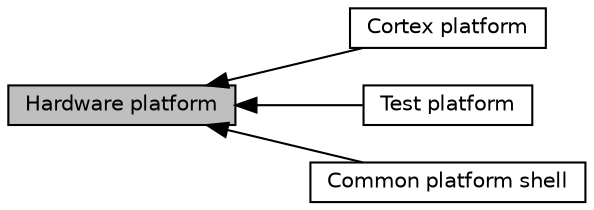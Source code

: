 digraph "Hardware platform"
{
  bgcolor="transparent";
  edge [fontname="Helvetica",fontsize="10",labelfontname="Helvetica",labelfontsize="10"];
  node [fontname="Helvetica",fontsize="10",shape=box];
  rankdir=LR;
  Node2 [label="Cortex platform",height=0.2,width=0.4,color="black",URL="$group__platform__cortex.html",tooltip="COGIP robotic base platform definition."];
  Node3 [label="Test platform",height=0.2,width=0.4,color="black",URL="$group__platforms__pf__test.html",tooltip="COGIP test platform definition."];
  Node1 [label="Hardware platform",height=0.2,width=0.4,color="black", fillcolor="grey75", style="filled", fontcolor="black",tooltip=" "];
  Node4 [label="Common platform shell",height=0.2,width=0.4,color="black",URL="$group__platforms__shell.html",tooltip="Common platform shell with shell management."];
  Node1->Node2 [shape=plaintext, dir="back", style="solid"];
  Node1->Node3 [shape=plaintext, dir="back", style="solid"];
  Node1->Node4 [shape=plaintext, dir="back", style="solid"];
}
